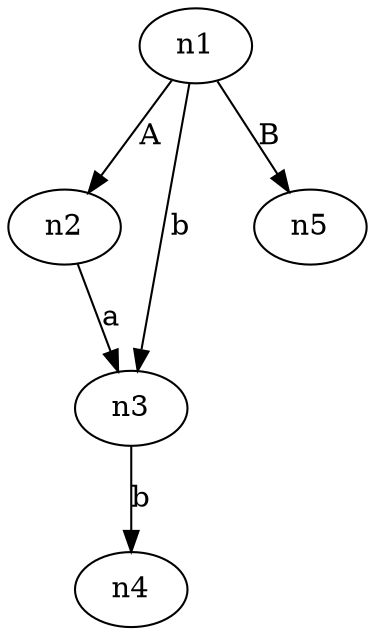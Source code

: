 digraph CFG{
	n1;
	n2;
	n3;
	n4;
	n5;
	n1->n2[label="A"]
	n2->n3[label="a"]
	n1->n3[label="b"]
	n3->n4[label="b"]
	n1->n5[label="B"]
}
